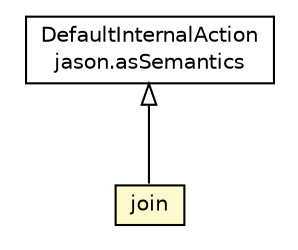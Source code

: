 #!/usr/local/bin/dot
#
# Class diagram 
# Generated by UMLGraph version R5_6 (http://www.umlgraph.org/)
#

digraph G {
	edge [fontname="Helvetica",fontsize=10,labelfontname="Helvetica",labelfontsize=10];
	node [fontname="Helvetica",fontsize=10,shape=plaintext];
	nodesep=0.25;
	ranksep=0.5;
	// jason.asSemantics.DefaultInternalAction
	c88582 [label=<<table title="jason.asSemantics.DefaultInternalAction" border="0" cellborder="1" cellspacing="0" cellpadding="2" port="p" href="../asSemantics/DefaultInternalAction.html">
		<tr><td><table border="0" cellspacing="0" cellpadding="1">
<tr><td align="center" balign="center"> DefaultInternalAction </td></tr>
<tr><td align="center" balign="center"> jason.asSemantics </td></tr>
		</table></td></tr>
		</table>>, URL="../asSemantics/DefaultInternalAction.html", fontname="Helvetica", fontcolor="black", fontsize=10.0];
	// jason.stdlib.join
	c88817 [label=<<table title="jason.stdlib.join" border="0" cellborder="1" cellspacing="0" cellpadding="2" port="p" bgcolor="lemonChiffon" href="./join.html">
		<tr><td><table border="0" cellspacing="0" cellpadding="1">
<tr><td align="center" balign="center"> join </td></tr>
		</table></td></tr>
		</table>>, URL="./join.html", fontname="Helvetica", fontcolor="black", fontsize=10.0];
	//jason.stdlib.join extends jason.asSemantics.DefaultInternalAction
	c88582:p -> c88817:p [dir=back,arrowtail=empty];
}

